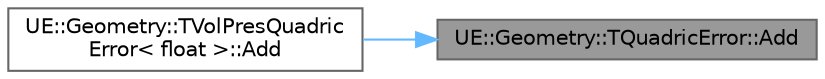 digraph "UE::Geometry::TQuadricError::Add"
{
 // INTERACTIVE_SVG=YES
 // LATEX_PDF_SIZE
  bgcolor="transparent";
  edge [fontname=Helvetica,fontsize=10,labelfontname=Helvetica,labelfontsize=10];
  node [fontname=Helvetica,fontsize=10,shape=box,height=0.2,width=0.4];
  rankdir="RL";
  Node1 [id="Node000001",label="UE::Geometry::TQuadricError::Add",height=0.2,width=0.4,color="gray40", fillcolor="grey60", style="filled", fontcolor="black",tooltip="Add scalar multiple of a TQuadricError to this TQuadricError."];
  Node1 -> Node2 [id="edge1_Node000001_Node000002",dir="back",color="steelblue1",style="solid",tooltip=" "];
  Node2 [id="Node000002",label="UE::Geometry::TVolPresQuadric\lError\< float \>::Add",height=0.2,width=0.4,color="grey40", fillcolor="white", style="filled",URL="$da/d4a/classUE_1_1Geometry_1_1TVolPresQuadricError.html#acfa31fb2fd073729ac527d5cf0cbe172",tooltip=" "];
}
